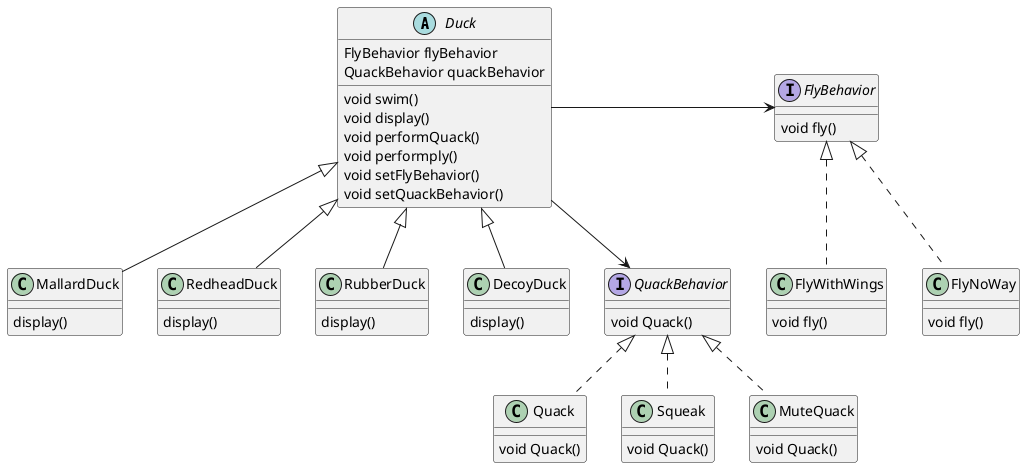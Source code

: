 @startuml

abstract class Duck {
  FlyBehavior flyBehavior
  QuackBehavior quackBehavior
  void swim()
  void display()
  void performQuack()
  void performply()
  void setFlyBehavior()
  void setQuackBehavior()
}

class MallardDuck {
  display()
}

class RedheadDuck {
  display()
}

class RubberDuck {
  display()
}

class DecoyDuck {
  display()
}

interface FlyBehavior {
   void fly()
}

class FlyWithWings {
    void fly()
}

class FlyNoWay {
    void fly()
}

interface QuackBehavior {
   void Quack()
}

class Quack {
   void Quack()
}

class Squeak {
   void Quack()
}

class MuteQuack {
   void Quack()
}

Duck -R-> FlyBehavior
Duck --> QuackBehavior

Duck <|-- MallardDuck
Duck <|-- RedheadDuck
Duck <|-- RubberDuck
Duck <|-- DecoyDuck

FlyBehavior <|.. FlyWithWings
FlyBehavior <|.. FlyNoWay

QuackBehavior <|.. Quack
QuackBehavior <|.. Squeak
QuackBehavior <|.. MuteQuack



@enduml

